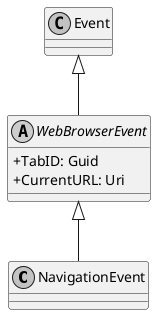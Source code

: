 @startuml
skinparam monochrome true
skinparam classAttributeIconSize 0

class NavigationEvent {
}
abstract class WebBrowserEvent {
    + TabID: Guid
    + CurrentURL: Uri
}
WebBrowserEvent <|-- NavigationEvent
Event <|-- WebBrowserEvent
@enduml

